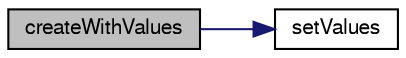 digraph "createWithValues"
{
  bgcolor="transparent";
  edge [fontname="FreeSans",fontsize="10",labelfontname="FreeSans",labelfontsize="10"];
  node [fontname="FreeSans",fontsize="10",shape=record];
  rankdir="LR";
  Node1 [label="createWithValues",height=0.2,width=0.4,color="black", fillcolor="grey75", style="filled" fontcolor="black"];
  Node1 -> Node2 [color="midnightblue",fontsize="10",style="solid",fontname="FreeSans"];
  Node2 [label="setValues",height=0.2,width=0.4,color="black",URL="$a10237.html#ae209b3d2de1e56b66cdbba2e9d35c86c",tooltip="Opposite of findIndices: set values at indices to given value. "];
}
